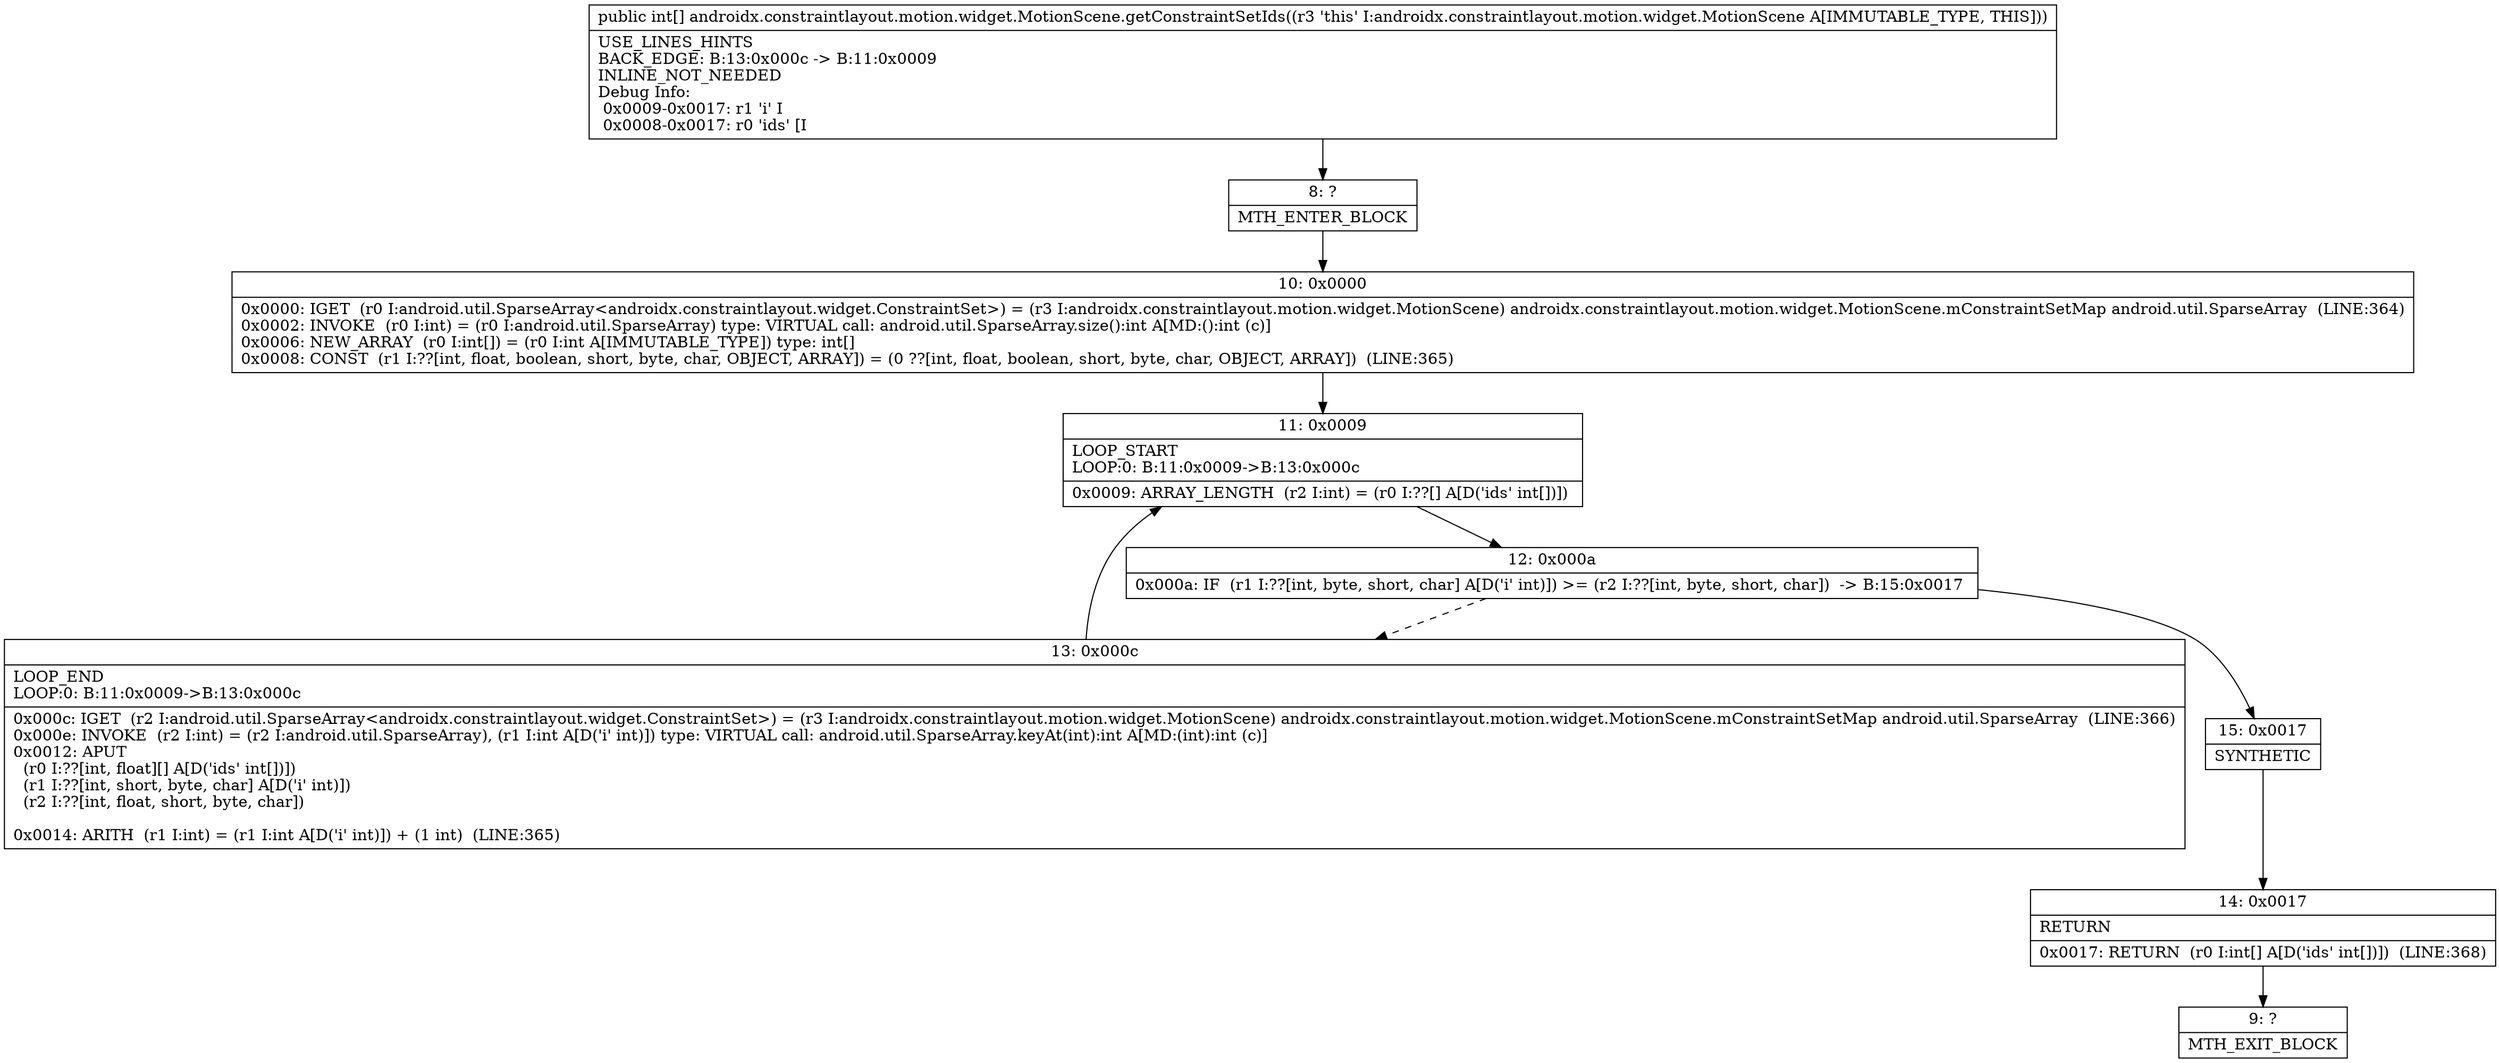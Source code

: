 digraph "CFG forandroidx.constraintlayout.motion.widget.MotionScene.getConstraintSetIds()[I" {
Node_8 [shape=record,label="{8\:\ ?|MTH_ENTER_BLOCK\l}"];
Node_10 [shape=record,label="{10\:\ 0x0000|0x0000: IGET  (r0 I:android.util.SparseArray\<androidx.constraintlayout.widget.ConstraintSet\>) = (r3 I:androidx.constraintlayout.motion.widget.MotionScene) androidx.constraintlayout.motion.widget.MotionScene.mConstraintSetMap android.util.SparseArray  (LINE:364)\l0x0002: INVOKE  (r0 I:int) = (r0 I:android.util.SparseArray) type: VIRTUAL call: android.util.SparseArray.size():int A[MD:():int (c)]\l0x0006: NEW_ARRAY  (r0 I:int[]) = (r0 I:int A[IMMUTABLE_TYPE]) type: int[] \l0x0008: CONST  (r1 I:??[int, float, boolean, short, byte, char, OBJECT, ARRAY]) = (0 ??[int, float, boolean, short, byte, char, OBJECT, ARRAY])  (LINE:365)\l}"];
Node_11 [shape=record,label="{11\:\ 0x0009|LOOP_START\lLOOP:0: B:11:0x0009\-\>B:13:0x000c\l|0x0009: ARRAY_LENGTH  (r2 I:int) = (r0 I:??[] A[D('ids' int[])]) \l}"];
Node_12 [shape=record,label="{12\:\ 0x000a|0x000a: IF  (r1 I:??[int, byte, short, char] A[D('i' int)]) \>= (r2 I:??[int, byte, short, char])  \-\> B:15:0x0017 \l}"];
Node_13 [shape=record,label="{13\:\ 0x000c|LOOP_END\lLOOP:0: B:11:0x0009\-\>B:13:0x000c\l|0x000c: IGET  (r2 I:android.util.SparseArray\<androidx.constraintlayout.widget.ConstraintSet\>) = (r3 I:androidx.constraintlayout.motion.widget.MotionScene) androidx.constraintlayout.motion.widget.MotionScene.mConstraintSetMap android.util.SparseArray  (LINE:366)\l0x000e: INVOKE  (r2 I:int) = (r2 I:android.util.SparseArray), (r1 I:int A[D('i' int)]) type: VIRTUAL call: android.util.SparseArray.keyAt(int):int A[MD:(int):int (c)]\l0x0012: APUT  \l  (r0 I:??[int, float][] A[D('ids' int[])])\l  (r1 I:??[int, short, byte, char] A[D('i' int)])\l  (r2 I:??[int, float, short, byte, char])\l \l0x0014: ARITH  (r1 I:int) = (r1 I:int A[D('i' int)]) + (1 int)  (LINE:365)\l}"];
Node_15 [shape=record,label="{15\:\ 0x0017|SYNTHETIC\l}"];
Node_14 [shape=record,label="{14\:\ 0x0017|RETURN\l|0x0017: RETURN  (r0 I:int[] A[D('ids' int[])])  (LINE:368)\l}"];
Node_9 [shape=record,label="{9\:\ ?|MTH_EXIT_BLOCK\l}"];
MethodNode[shape=record,label="{public int[] androidx.constraintlayout.motion.widget.MotionScene.getConstraintSetIds((r3 'this' I:androidx.constraintlayout.motion.widget.MotionScene A[IMMUTABLE_TYPE, THIS]))  | USE_LINES_HINTS\lBACK_EDGE: B:13:0x000c \-\> B:11:0x0009\lINLINE_NOT_NEEDED\lDebug Info:\l  0x0009\-0x0017: r1 'i' I\l  0x0008\-0x0017: r0 'ids' [I\l}"];
MethodNode -> Node_8;Node_8 -> Node_10;
Node_10 -> Node_11;
Node_11 -> Node_12;
Node_12 -> Node_13[style=dashed];
Node_12 -> Node_15;
Node_13 -> Node_11;
Node_15 -> Node_14;
Node_14 -> Node_9;
}

